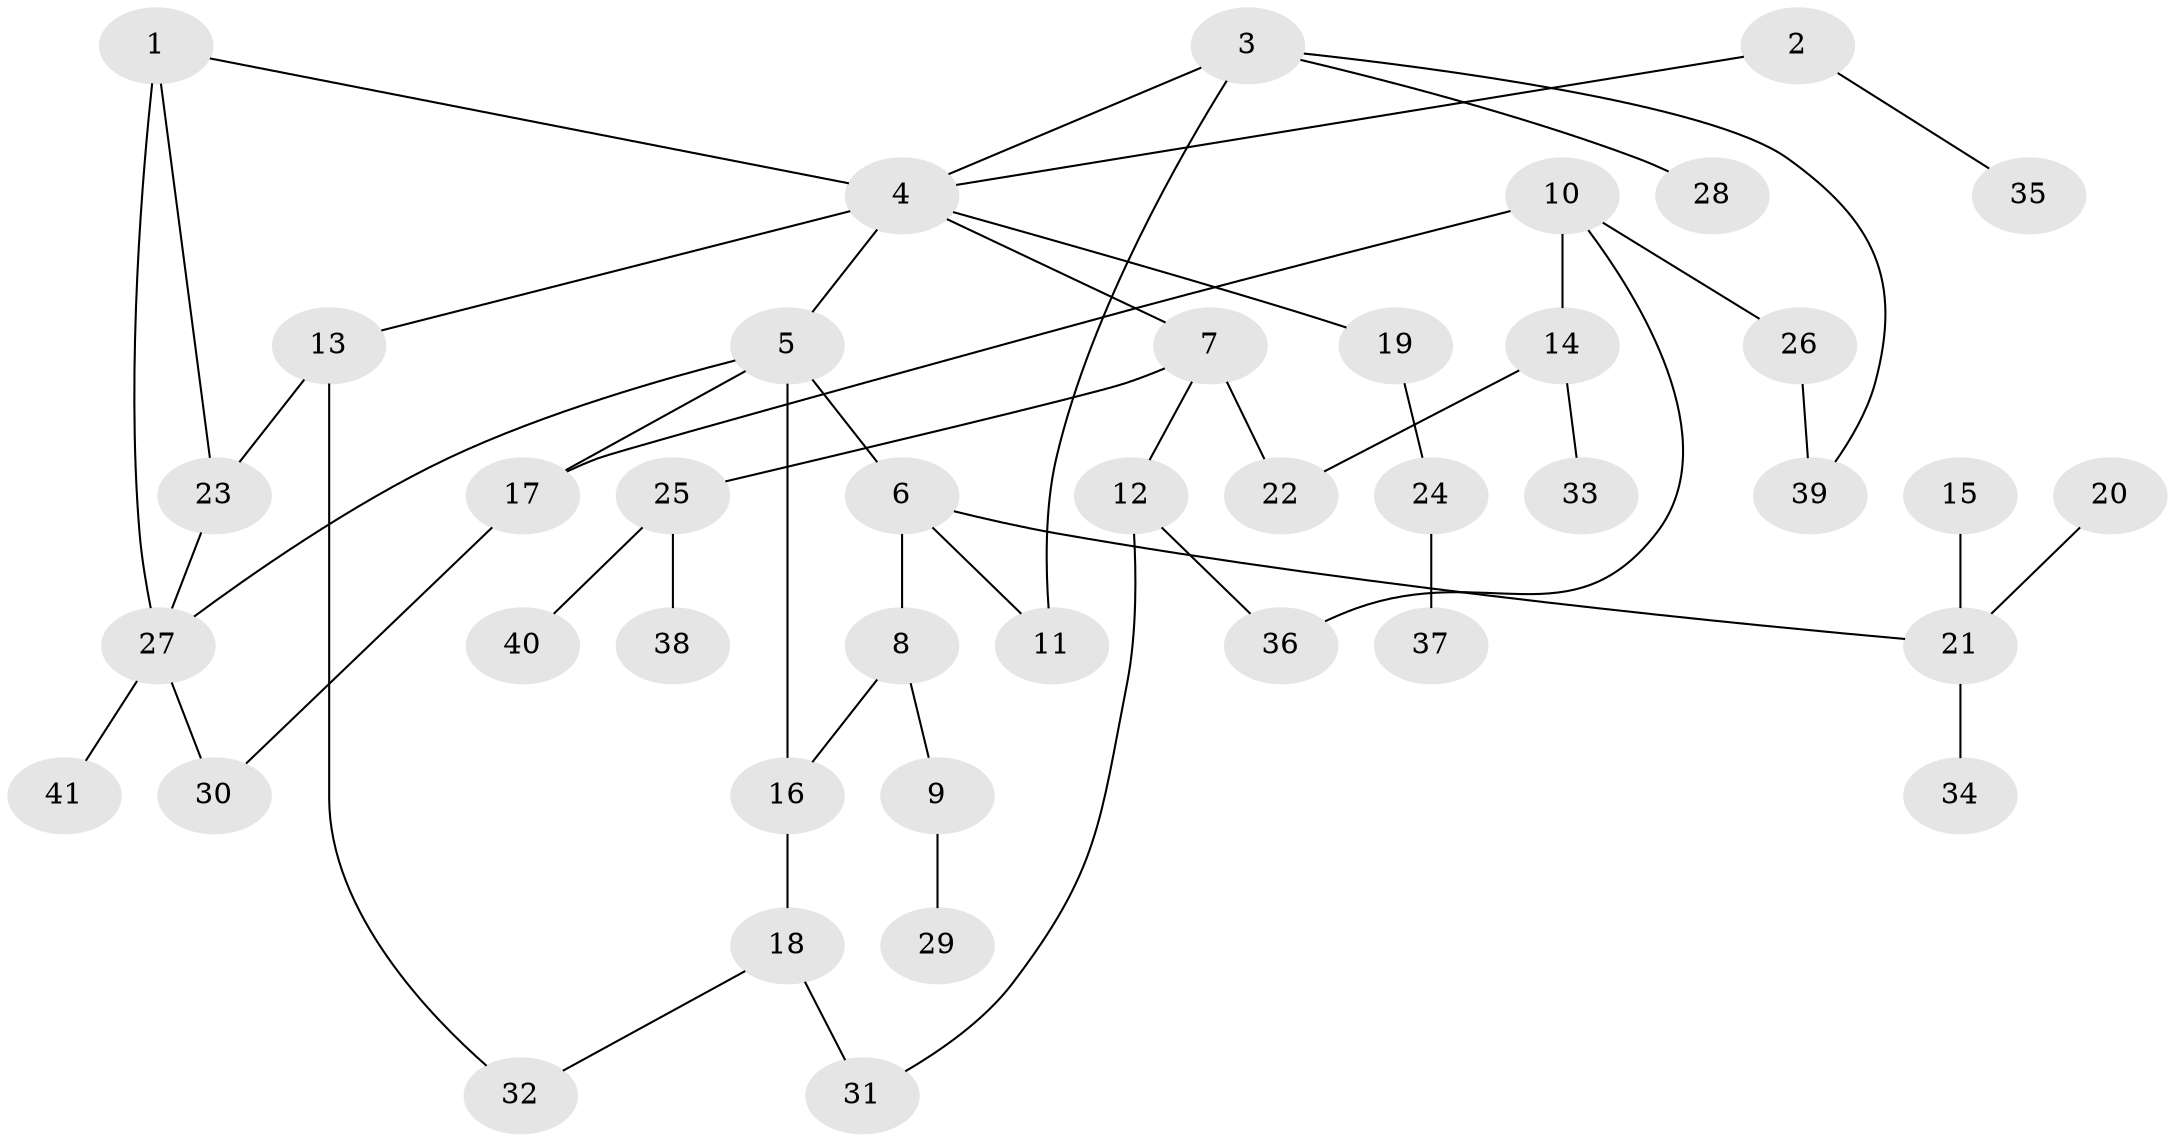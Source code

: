 // original degree distribution, {4: 0.1111111111111111, 2: 0.32098765432098764, 6: 0.024691358024691357, 3: 0.2222222222222222, 1: 0.30864197530864196, 5: 0.012345679012345678}
// Generated by graph-tools (version 1.1) at 2025/01/03/09/25 03:01:06]
// undirected, 41 vertices, 51 edges
graph export_dot {
graph [start="1"]
  node [color=gray90,style=filled];
  1;
  2;
  3;
  4;
  5;
  6;
  7;
  8;
  9;
  10;
  11;
  12;
  13;
  14;
  15;
  16;
  17;
  18;
  19;
  20;
  21;
  22;
  23;
  24;
  25;
  26;
  27;
  28;
  29;
  30;
  31;
  32;
  33;
  34;
  35;
  36;
  37;
  38;
  39;
  40;
  41;
  1 -- 4 [weight=1.0];
  1 -- 23 [weight=1.0];
  1 -- 27 [weight=2.0];
  2 -- 4 [weight=1.0];
  2 -- 35 [weight=1.0];
  3 -- 4 [weight=1.0];
  3 -- 11 [weight=1.0];
  3 -- 28 [weight=1.0];
  3 -- 39 [weight=1.0];
  4 -- 5 [weight=1.0];
  4 -- 7 [weight=1.0];
  4 -- 13 [weight=1.0];
  4 -- 19 [weight=1.0];
  5 -- 6 [weight=1.0];
  5 -- 16 [weight=1.0];
  5 -- 17 [weight=1.0];
  5 -- 27 [weight=1.0];
  6 -- 8 [weight=1.0];
  6 -- 11 [weight=1.0];
  6 -- 21 [weight=1.0];
  7 -- 12 [weight=1.0];
  7 -- 22 [weight=1.0];
  7 -- 25 [weight=1.0];
  8 -- 9 [weight=1.0];
  8 -- 16 [weight=1.0];
  9 -- 29 [weight=1.0];
  10 -- 14 [weight=1.0];
  10 -- 17 [weight=1.0];
  10 -- 26 [weight=1.0];
  10 -- 36 [weight=1.0];
  12 -- 31 [weight=1.0];
  12 -- 36 [weight=1.0];
  13 -- 23 [weight=1.0];
  13 -- 32 [weight=1.0];
  14 -- 22 [weight=1.0];
  14 -- 33 [weight=1.0];
  15 -- 21 [weight=1.0];
  16 -- 18 [weight=1.0];
  17 -- 30 [weight=1.0];
  18 -- 31 [weight=1.0];
  18 -- 32 [weight=1.0];
  19 -- 24 [weight=1.0];
  20 -- 21 [weight=1.0];
  21 -- 34 [weight=1.0];
  23 -- 27 [weight=1.0];
  24 -- 37 [weight=1.0];
  25 -- 38 [weight=1.0];
  25 -- 40 [weight=1.0];
  26 -- 39 [weight=1.0];
  27 -- 30 [weight=1.0];
  27 -- 41 [weight=1.0];
}
